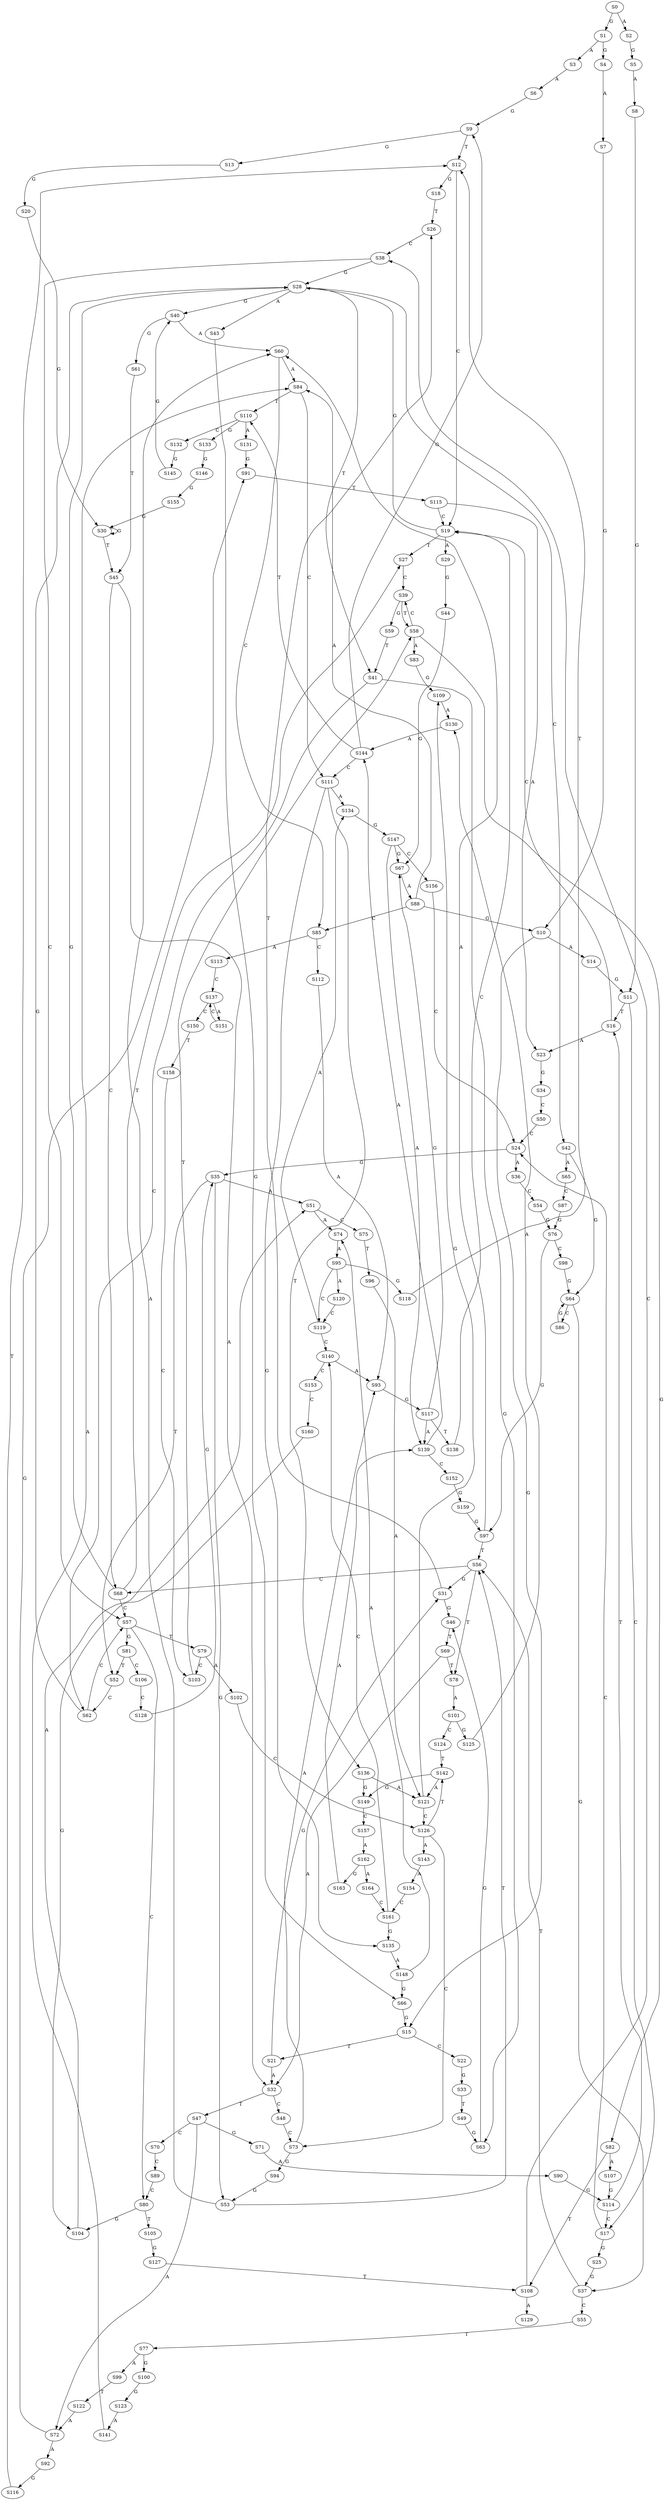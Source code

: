 strict digraph  {
	S0 -> S1 [ label = G ];
	S0 -> S2 [ label = A ];
	S1 -> S3 [ label = A ];
	S1 -> S4 [ label = G ];
	S2 -> S5 [ label = G ];
	S3 -> S6 [ label = A ];
	S4 -> S7 [ label = A ];
	S5 -> S8 [ label = A ];
	S6 -> S9 [ label = G ];
	S7 -> S10 [ label = G ];
	S8 -> S11 [ label = G ];
	S9 -> S12 [ label = T ];
	S9 -> S13 [ label = G ];
	S10 -> S14 [ label = A ];
	S10 -> S15 [ label = G ];
	S11 -> S16 [ label = T ];
	S11 -> S17 [ label = C ];
	S12 -> S18 [ label = G ];
	S12 -> S19 [ label = C ];
	S13 -> S20 [ label = G ];
	S14 -> S11 [ label = G ];
	S15 -> S21 [ label = T ];
	S15 -> S22 [ label = C ];
	S16 -> S23 [ label = A ];
	S16 -> S19 [ label = C ];
	S17 -> S24 [ label = C ];
	S17 -> S25 [ label = G ];
	S18 -> S26 [ label = T ];
	S19 -> S27 [ label = T ];
	S19 -> S28 [ label = G ];
	S19 -> S29 [ label = A ];
	S20 -> S30 [ label = G ];
	S21 -> S31 [ label = G ];
	S21 -> S32 [ label = A ];
	S22 -> S33 [ label = G ];
	S23 -> S34 [ label = G ];
	S24 -> S35 [ label = G ];
	S24 -> S36 [ label = A ];
	S25 -> S37 [ label = G ];
	S26 -> S38 [ label = C ];
	S27 -> S39 [ label = C ];
	S28 -> S40 [ label = G ];
	S28 -> S41 [ label = T ];
	S28 -> S42 [ label = C ];
	S28 -> S43 [ label = A ];
	S29 -> S44 [ label = G ];
	S30 -> S45 [ label = T ];
	S30 -> S30 [ label = G ];
	S31 -> S26 [ label = T ];
	S31 -> S46 [ label = G ];
	S32 -> S47 [ label = T ];
	S32 -> S48 [ label = C ];
	S33 -> S49 [ label = T ];
	S34 -> S50 [ label = C ];
	S35 -> S51 [ label = A ];
	S35 -> S52 [ label = T ];
	S35 -> S53 [ label = G ];
	S36 -> S54 [ label = C ];
	S37 -> S55 [ label = C ];
	S37 -> S56 [ label = T ];
	S38 -> S28 [ label = G ];
	S38 -> S57 [ label = C ];
	S39 -> S58 [ label = T ];
	S39 -> S59 [ label = G ];
	S40 -> S60 [ label = A ];
	S40 -> S61 [ label = G ];
	S41 -> S62 [ label = C ];
	S41 -> S63 [ label = G ];
	S42 -> S64 [ label = G ];
	S42 -> S65 [ label = A ];
	S43 -> S66 [ label = G ];
	S44 -> S67 [ label = G ];
	S45 -> S32 [ label = A ];
	S45 -> S68 [ label = C ];
	S46 -> S69 [ label = T ];
	S47 -> S70 [ label = C ];
	S47 -> S71 [ label = G ];
	S47 -> S72 [ label = A ];
	S48 -> S73 [ label = C ];
	S49 -> S63 [ label = G ];
	S50 -> S24 [ label = C ];
	S51 -> S74 [ label = A ];
	S51 -> S75 [ label = C ];
	S52 -> S62 [ label = C ];
	S53 -> S60 [ label = A ];
	S53 -> S56 [ label = T ];
	S54 -> S76 [ label = G ];
	S55 -> S77 [ label = T ];
	S56 -> S78 [ label = T ];
	S56 -> S68 [ label = C ];
	S56 -> S31 [ label = G ];
	S57 -> S79 [ label = T ];
	S57 -> S80 [ label = C ];
	S57 -> S81 [ label = G ];
	S58 -> S82 [ label = G ];
	S58 -> S39 [ label = C ];
	S58 -> S83 [ label = A ];
	S59 -> S41 [ label = T ];
	S60 -> S84 [ label = A ];
	S60 -> S85 [ label = C ];
	S61 -> S45 [ label = T ];
	S62 -> S28 [ label = G ];
	S62 -> S57 [ label = C ];
	S63 -> S46 [ label = G ];
	S64 -> S37 [ label = G ];
	S64 -> S86 [ label = C ];
	S65 -> S87 [ label = C ];
	S66 -> S15 [ label = G ];
	S67 -> S88 [ label = A ];
	S68 -> S57 [ label = C ];
	S68 -> S28 [ label = G ];
	S68 -> S27 [ label = T ];
	S69 -> S32 [ label = A ];
	S69 -> S78 [ label = T ];
	S70 -> S89 [ label = C ];
	S71 -> S90 [ label = A ];
	S72 -> S91 [ label = G ];
	S72 -> S92 [ label = A ];
	S73 -> S93 [ label = A ];
	S73 -> S94 [ label = G ];
	S74 -> S95 [ label = A ];
	S75 -> S96 [ label = T ];
	S76 -> S97 [ label = G ];
	S76 -> S98 [ label = C ];
	S77 -> S99 [ label = A ];
	S77 -> S100 [ label = G ];
	S78 -> S101 [ label = A ];
	S79 -> S102 [ label = A ];
	S79 -> S103 [ label = C ];
	S80 -> S104 [ label = G ];
	S80 -> S105 [ label = T ];
	S81 -> S106 [ label = C ];
	S81 -> S52 [ label = T ];
	S82 -> S107 [ label = A ];
	S82 -> S108 [ label = T ];
	S83 -> S109 [ label = G ];
	S84 -> S110 [ label = T ];
	S84 -> S111 [ label = C ];
	S85 -> S112 [ label = C ];
	S85 -> S113 [ label = A ];
	S86 -> S64 [ label = G ];
	S87 -> S76 [ label = G ];
	S88 -> S84 [ label = A ];
	S88 -> S85 [ label = C ];
	S88 -> S10 [ label = G ];
	S89 -> S80 [ label = C ];
	S90 -> S114 [ label = G ];
	S91 -> S115 [ label = T ];
	S92 -> S116 [ label = G ];
	S93 -> S117 [ label = G ];
	S94 -> S53 [ label = G ];
	S95 -> S118 [ label = G ];
	S95 -> S119 [ label = C ];
	S95 -> S120 [ label = A ];
	S96 -> S121 [ label = A ];
	S97 -> S60 [ label = A ];
	S97 -> S56 [ label = T ];
	S98 -> S64 [ label = G ];
	S99 -> S122 [ label = T ];
	S100 -> S123 [ label = G ];
	S101 -> S124 [ label = C ];
	S101 -> S125 [ label = G ];
	S102 -> S126 [ label = C ];
	S103 -> S58 [ label = T ];
	S104 -> S51 [ label = A ];
	S105 -> S127 [ label = G ];
	S106 -> S128 [ label = C ];
	S107 -> S114 [ label = G ];
	S108 -> S129 [ label = A ];
	S108 -> S38 [ label = C ];
	S109 -> S130 [ label = A ];
	S110 -> S131 [ label = A ];
	S110 -> S132 [ label = C ];
	S110 -> S133 [ label = G ];
	S111 -> S134 [ label = A ];
	S111 -> S135 [ label = G ];
	S111 -> S136 [ label = T ];
	S112 -> S93 [ label = A ];
	S113 -> S137 [ label = C ];
	S114 -> S16 [ label = T ];
	S114 -> S17 [ label = C ];
	S115 -> S19 [ label = C ];
	S115 -> S23 [ label = A ];
	S116 -> S12 [ label = T ];
	S117 -> S138 [ label = T ];
	S117 -> S67 [ label = G ];
	S117 -> S139 [ label = A ];
	S118 -> S12 [ label = T ];
	S119 -> S140 [ label = C ];
	S119 -> S134 [ label = A ];
	S120 -> S119 [ label = C ];
	S121 -> S109 [ label = G ];
	S121 -> S126 [ label = C ];
	S122 -> S72 [ label = A ];
	S123 -> S141 [ label = A ];
	S124 -> S142 [ label = T ];
	S125 -> S130 [ label = A ];
	S126 -> S73 [ label = C ];
	S126 -> S142 [ label = T ];
	S126 -> S143 [ label = A ];
	S127 -> S108 [ label = T ];
	S128 -> S35 [ label = G ];
	S130 -> S144 [ label = A ];
	S131 -> S91 [ label = G ];
	S132 -> S145 [ label = G ];
	S133 -> S146 [ label = G ];
	S134 -> S147 [ label = G ];
	S135 -> S148 [ label = A ];
	S136 -> S149 [ label = G ];
	S136 -> S121 [ label = A ];
	S137 -> S150 [ label = C ];
	S137 -> S151 [ label = A ];
	S138 -> S19 [ label = C ];
	S139 -> S152 [ label = C ];
	S139 -> S144 [ label = A ];
	S140 -> S153 [ label = C ];
	S140 -> S93 [ label = A ];
	S141 -> S84 [ label = A ];
	S142 -> S121 [ label = A ];
	S142 -> S149 [ label = G ];
	S143 -> S154 [ label = A ];
	S144 -> S110 [ label = T ];
	S144 -> S111 [ label = C ];
	S144 -> S9 [ label = G ];
	S145 -> S40 [ label = G ];
	S146 -> S155 [ label = G ];
	S147 -> S67 [ label = G ];
	S147 -> S156 [ label = C ];
	S147 -> S139 [ label = A ];
	S148 -> S66 [ label = G ];
	S148 -> S74 [ label = A ];
	S149 -> S157 [ label = C ];
	S150 -> S158 [ label = T ];
	S151 -> S137 [ label = C ];
	S152 -> S159 [ label = G ];
	S153 -> S160 [ label = C ];
	S154 -> S161 [ label = C ];
	S155 -> S30 [ label = G ];
	S156 -> S24 [ label = C ];
	S157 -> S162 [ label = A ];
	S158 -> S103 [ label = C ];
	S159 -> S97 [ label = G ];
	S160 -> S104 [ label = G ];
	S161 -> S140 [ label = C ];
	S161 -> S135 [ label = G ];
	S162 -> S163 [ label = G ];
	S162 -> S164 [ label = A ];
	S163 -> S139 [ label = A ];
	S164 -> S161 [ label = C ];
}
